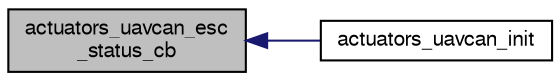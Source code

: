 digraph "actuators_uavcan_esc_status_cb"
{
  edge [fontname="FreeSans",fontsize="10",labelfontname="FreeSans",labelfontsize="10"];
  node [fontname="FreeSans",fontsize="10",shape=record];
  rankdir="LR";
  Node1 [label="actuators_uavcan_esc\l_status_cb",height=0.2,width=0.4,color="black", fillcolor="grey75", style="filled", fontcolor="black"];
  Node1 -> Node2 [dir="back",color="midnightblue",fontsize="10",style="solid",fontname="FreeSans"];
  Node2 [label="actuators_uavcan_init",height=0.2,width=0.4,color="black", fillcolor="white", style="filled",URL="$actuators__uavcan_8h.html#a1aa57a9995b693dd72264a2eaf8d0bda",tooltip="Initialize an uavcan interface. "];
}
